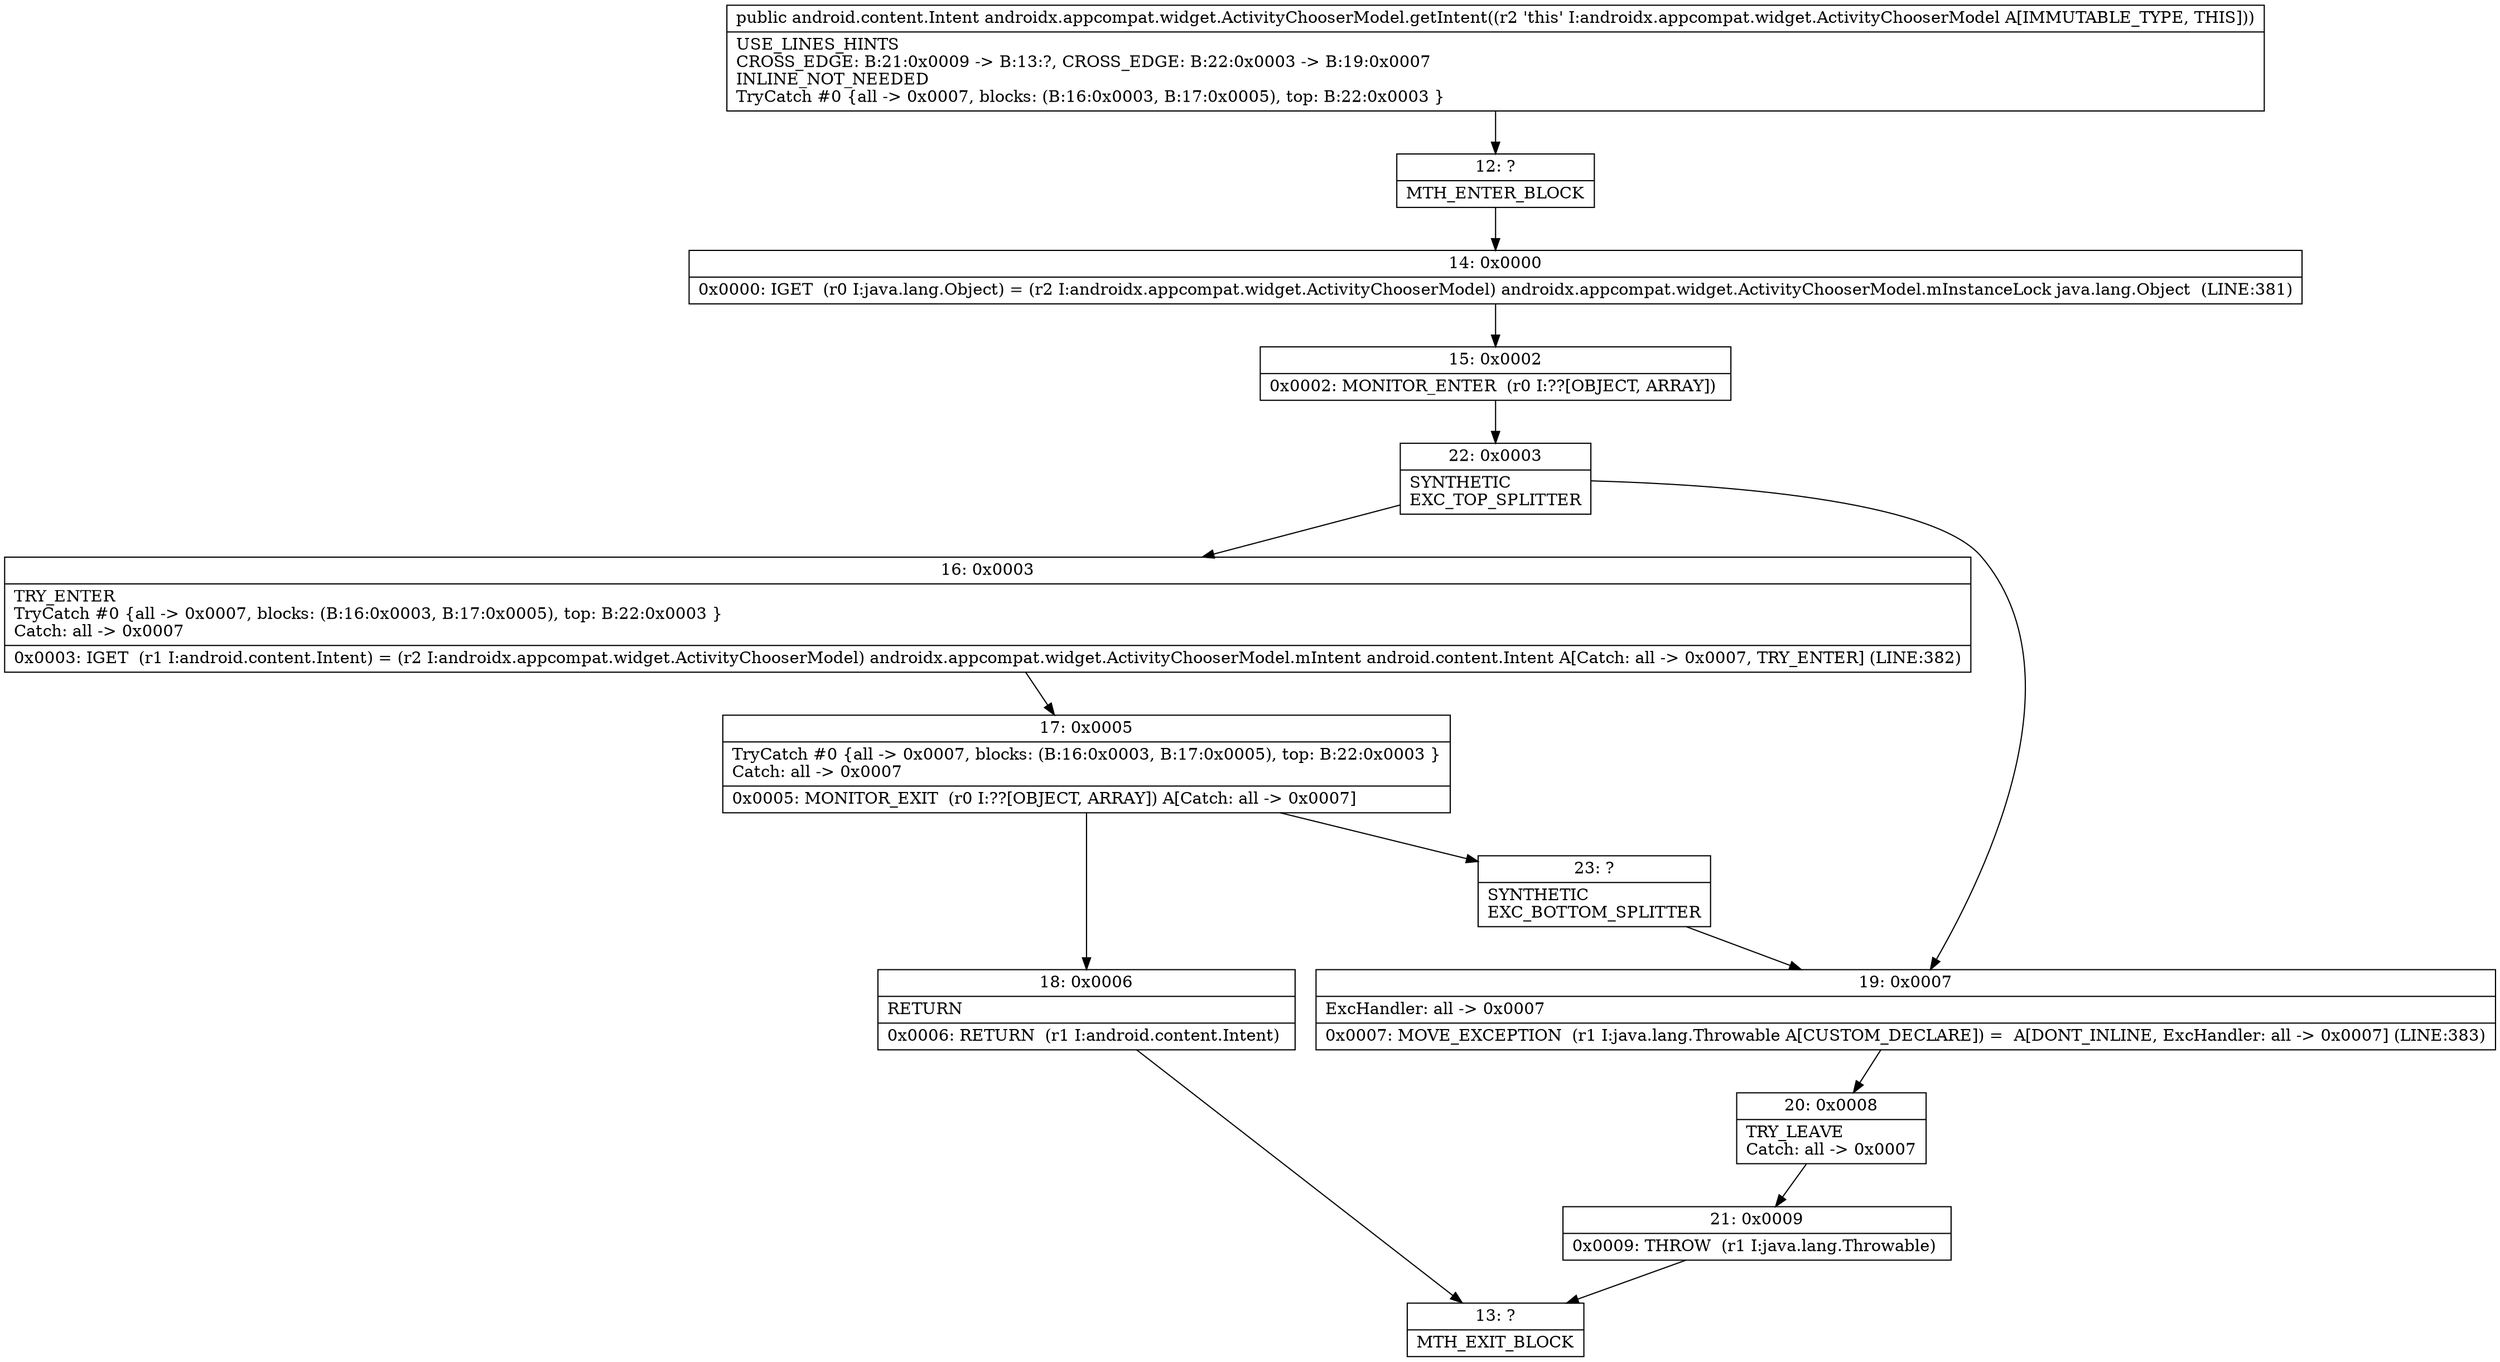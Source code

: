 digraph "CFG forandroidx.appcompat.widget.ActivityChooserModel.getIntent()Landroid\/content\/Intent;" {
Node_12 [shape=record,label="{12\:\ ?|MTH_ENTER_BLOCK\l}"];
Node_14 [shape=record,label="{14\:\ 0x0000|0x0000: IGET  (r0 I:java.lang.Object) = (r2 I:androidx.appcompat.widget.ActivityChooserModel) androidx.appcompat.widget.ActivityChooserModel.mInstanceLock java.lang.Object  (LINE:381)\l}"];
Node_15 [shape=record,label="{15\:\ 0x0002|0x0002: MONITOR_ENTER  (r0 I:??[OBJECT, ARRAY]) \l}"];
Node_22 [shape=record,label="{22\:\ 0x0003|SYNTHETIC\lEXC_TOP_SPLITTER\l}"];
Node_16 [shape=record,label="{16\:\ 0x0003|TRY_ENTER\lTryCatch #0 \{all \-\> 0x0007, blocks: (B:16:0x0003, B:17:0x0005), top: B:22:0x0003 \}\lCatch: all \-\> 0x0007\l|0x0003: IGET  (r1 I:android.content.Intent) = (r2 I:androidx.appcompat.widget.ActivityChooserModel) androidx.appcompat.widget.ActivityChooserModel.mIntent android.content.Intent A[Catch: all \-\> 0x0007, TRY_ENTER] (LINE:382)\l}"];
Node_17 [shape=record,label="{17\:\ 0x0005|TryCatch #0 \{all \-\> 0x0007, blocks: (B:16:0x0003, B:17:0x0005), top: B:22:0x0003 \}\lCatch: all \-\> 0x0007\l|0x0005: MONITOR_EXIT  (r0 I:??[OBJECT, ARRAY]) A[Catch: all \-\> 0x0007]\l}"];
Node_18 [shape=record,label="{18\:\ 0x0006|RETURN\l|0x0006: RETURN  (r1 I:android.content.Intent) \l}"];
Node_13 [shape=record,label="{13\:\ ?|MTH_EXIT_BLOCK\l}"];
Node_23 [shape=record,label="{23\:\ ?|SYNTHETIC\lEXC_BOTTOM_SPLITTER\l}"];
Node_19 [shape=record,label="{19\:\ 0x0007|ExcHandler: all \-\> 0x0007\l|0x0007: MOVE_EXCEPTION  (r1 I:java.lang.Throwable A[CUSTOM_DECLARE]) =  A[DONT_INLINE, ExcHandler: all \-\> 0x0007] (LINE:383)\l}"];
Node_20 [shape=record,label="{20\:\ 0x0008|TRY_LEAVE\lCatch: all \-\> 0x0007\l}"];
Node_21 [shape=record,label="{21\:\ 0x0009|0x0009: THROW  (r1 I:java.lang.Throwable) \l}"];
MethodNode[shape=record,label="{public android.content.Intent androidx.appcompat.widget.ActivityChooserModel.getIntent((r2 'this' I:androidx.appcompat.widget.ActivityChooserModel A[IMMUTABLE_TYPE, THIS]))  | USE_LINES_HINTS\lCROSS_EDGE: B:21:0x0009 \-\> B:13:?, CROSS_EDGE: B:22:0x0003 \-\> B:19:0x0007\lINLINE_NOT_NEEDED\lTryCatch #0 \{all \-\> 0x0007, blocks: (B:16:0x0003, B:17:0x0005), top: B:22:0x0003 \}\l}"];
MethodNode -> Node_12;Node_12 -> Node_14;
Node_14 -> Node_15;
Node_15 -> Node_22;
Node_22 -> Node_16;
Node_22 -> Node_19;
Node_16 -> Node_17;
Node_17 -> Node_18;
Node_17 -> Node_23;
Node_18 -> Node_13;
Node_23 -> Node_19;
Node_19 -> Node_20;
Node_20 -> Node_21;
Node_21 -> Node_13;
}

